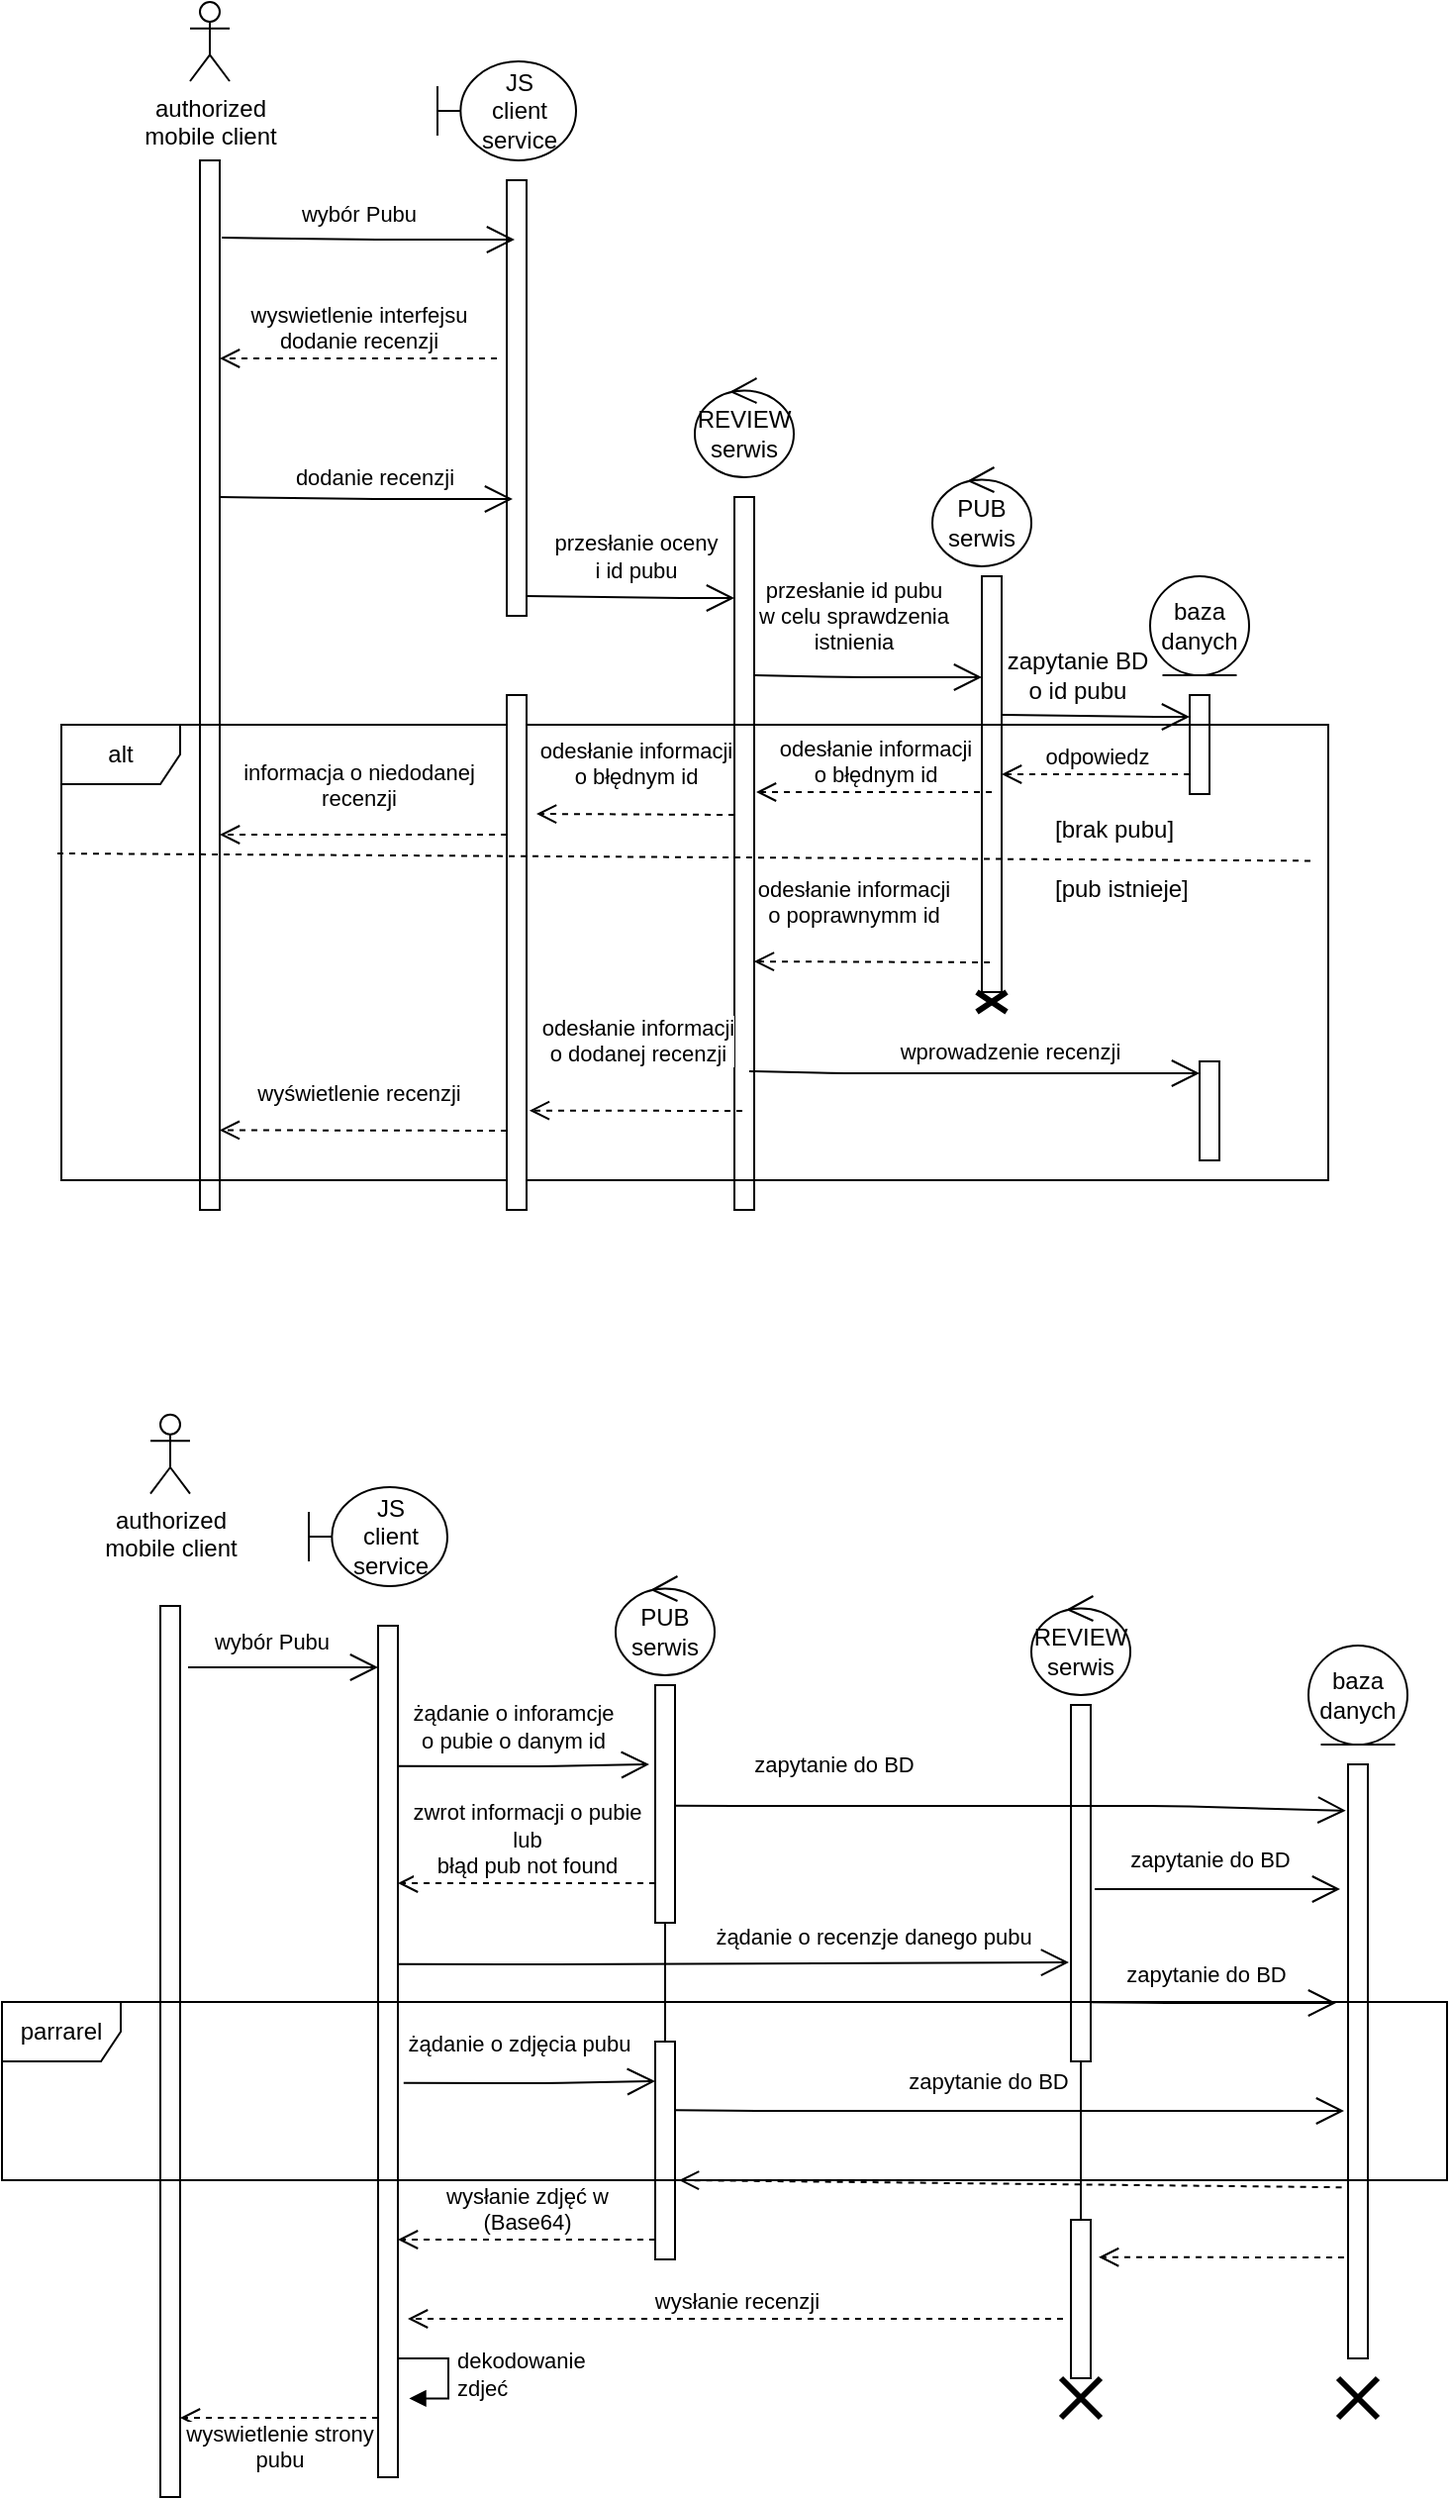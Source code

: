 <mxfile version="10.6.6" type="device"><diagram id="7bcFdvhN90xVcDmCOOD1" name="Page-1"><mxGraphModel dx="1329" dy="807" grid="1" gridSize="10" guides="1" tooltips="1" connect="1" arrows="1" fold="1" page="1" pageScale="1" pageWidth="850" pageHeight="1100" math="0" shadow="0"><root><mxCell id="0"/><mxCell id="1" parent="0"/><mxCell id="plOZRkCtGTWRvUivFxU9-1" value="&lt;div&gt;REVIEW&lt;/div&gt;&lt;div&gt;serwis&lt;br&gt;&lt;/div&gt;" style="ellipse;shape=umlControl;whiteSpace=wrap;html=1;" vertex="1" parent="1"><mxGeometry x="390" y="310" width="50" height="50" as="geometry"/></mxCell><mxCell id="plOZRkCtGTWRvUivFxU9-2" value="&lt;div&gt;JS&lt;/div&gt;&lt;div&gt;client&lt;br&gt;&lt;/div&gt;&lt;div&gt;service&lt;br&gt;&lt;/div&gt;" style="shape=umlBoundary;whiteSpace=wrap;html=1;" vertex="1" parent="1"><mxGeometry x="260" y="150" width="70" height="50" as="geometry"/></mxCell><mxCell id="plOZRkCtGTWRvUivFxU9-3" value="&lt;div&gt;baza danych&lt;/div&gt;" style="ellipse;shape=umlEntity;whiteSpace=wrap;html=1;" vertex="1" parent="1"><mxGeometry x="620" y="410" width="50" height="50" as="geometry"/></mxCell><mxCell id="plOZRkCtGTWRvUivFxU9-4" value="&lt;div&gt;authorized&lt;/div&gt;&lt;div&gt;mobile client&lt;br&gt;&lt;/div&gt;" style="shape=umlActor;verticalLabelPosition=bottom;labelBackgroundColor=#ffffff;verticalAlign=top;html=1;" vertex="1" parent="1"><mxGeometry x="135" y="120" width="20" height="40" as="geometry"/></mxCell><mxCell id="plOZRkCtGTWRvUivFxU9-10" value="" style="html=1;points=[];perimeter=orthogonalPerimeter;" vertex="1" parent="1"><mxGeometry x="295" y="210" width="10" height="220" as="geometry"/></mxCell><mxCell id="plOZRkCtGTWRvUivFxU9-11" value="" style="html=1;points=[];perimeter=orthogonalPerimeter;" vertex="1" parent="1"><mxGeometry x="140" y="200" width="10" height="530" as="geometry"/></mxCell><mxCell id="plOZRkCtGTWRvUivFxU9-15" value="&lt;br&gt;&lt;div&gt;wybór Pubu&lt;/div&gt;" style="endArrow=open;endFill=1;endSize=12;html=1;exitX=1.2;exitY=0.1;exitDx=0;exitDy=0;exitPerimeter=0;" edge="1" parent="1"><mxGeometry x="0.054" y="22" width="160" relative="1" as="geometry"><mxPoint x="151" y="239" as="sourcePoint"/><mxPoint x="299" y="240" as="targetPoint"/><Array as="points"><mxPoint x="229" y="240"/></Array><mxPoint x="-9" y="2" as="offset"/></mxGeometry></mxCell><mxCell id="plOZRkCtGTWRvUivFxU9-16" value="&lt;div&gt;wyswietlenie interfejsu &lt;br&gt;&lt;/div&gt;&lt;div&gt;dodanie recenzji&lt;br&gt;&lt;/div&gt;" style="html=1;verticalAlign=bottom;endArrow=open;dashed=1;endSize=8;" edge="1" parent="1"><mxGeometry relative="1" as="geometry"><mxPoint x="290" y="300" as="sourcePoint"/><mxPoint x="150" y="300" as="targetPoint"/></mxGeometry></mxCell><mxCell id="plOZRkCtGTWRvUivFxU9-18" value="dodanie recenzji" style="endArrow=open;endFill=1;endSize=12;html=1;exitX=1.2;exitY=0.1;exitDx=0;exitDy=0;exitPerimeter=0;" edge="1" parent="1"><mxGeometry x="0.054" y="11" width="160" relative="1" as="geometry"><mxPoint x="150" y="370" as="sourcePoint"/><mxPoint x="298" y="371" as="targetPoint"/><Array as="points"><mxPoint x="228" y="371"/></Array><mxPoint as="offset"/></mxGeometry></mxCell><mxCell id="plOZRkCtGTWRvUivFxU9-19" value="" style="html=1;points=[];perimeter=orthogonalPerimeter;" vertex="1" parent="1"><mxGeometry x="410" y="370" width="10" height="360" as="geometry"/></mxCell><mxCell id="plOZRkCtGTWRvUivFxU9-20" value="&lt;div&gt;przesłanie oceny &lt;br&gt;&lt;/div&gt;&lt;div&gt;i id pubu&lt;br&gt;&lt;/div&gt;" style="endArrow=open;endFill=1;endSize=12;html=1;exitX=1.2;exitY=0.1;exitDx=0;exitDy=0;exitPerimeter=0;" edge="1" parent="1"><mxGeometry x="0.486" y="31" width="160" relative="1" as="geometry"><mxPoint x="305" y="420" as="sourcePoint"/><mxPoint x="410" y="421" as="targetPoint"/><Array as="points"><mxPoint x="383" y="421"/></Array><mxPoint x="-23" y="10" as="offset"/></mxGeometry></mxCell><mxCell id="plOZRkCtGTWRvUivFxU9-21" value="PUB&lt;br&gt;&lt;div&gt;serwis&lt;br&gt;&lt;/div&gt;" style="ellipse;shape=umlControl;whiteSpace=wrap;html=1;" vertex="1" parent="1"><mxGeometry x="510" y="355" width="50" height="50" as="geometry"/></mxCell><mxCell id="plOZRkCtGTWRvUivFxU9-23" value="" style="html=1;points=[];perimeter=orthogonalPerimeter;" vertex="1" parent="1"><mxGeometry x="535" y="410" width="10" height="210" as="geometry"/></mxCell><mxCell id="plOZRkCtGTWRvUivFxU9-24" value="&lt;div&gt;przesłanie id pubu &lt;br&gt;&lt;/div&gt;&lt;div&gt;w celu sprawdzenia &lt;br&gt;&lt;/div&gt;&lt;div&gt;istnienia&lt;br&gt;&lt;/div&gt;" style="endArrow=open;endFill=1;endSize=12;html=1;exitX=1.2;exitY=0.1;exitDx=0;exitDy=0;exitPerimeter=0;" edge="1" parent="1" target="plOZRkCtGTWRvUivFxU9-23"><mxGeometry x="-0.13" y="31" width="160" relative="1" as="geometry"><mxPoint x="420" y="460" as="sourcePoint"/><mxPoint x="530" y="461" as="targetPoint"/><Array as="points"><mxPoint x="465" y="461"/><mxPoint x="498" y="461"/></Array><mxPoint as="offset"/></mxGeometry></mxCell><mxCell id="plOZRkCtGTWRvUivFxU9-26" value="" style="endArrow=open;endFill=1;endSize=12;html=1;exitX=1.2;exitY=0.1;exitDx=0;exitDy=0;exitPerimeter=0;" edge="1" parent="1"><mxGeometry x="1" y="-180" width="160" relative="1" as="geometry"><mxPoint x="545" y="480" as="sourcePoint"/><mxPoint x="640" y="481" as="targetPoint"/><Array as="points"><mxPoint x="623" y="481"/></Array><mxPoint x="170" y="-121" as="offset"/></mxGeometry></mxCell><mxCell id="plOZRkCtGTWRvUivFxU9-27" value="&lt;div&gt;zapytanie BD&lt;/div&gt;&lt;div&gt;o id pubu&lt;br&gt;&lt;/div&gt;" style="text;html=1;resizable=0;points=[];align=center;verticalAlign=middle;labelBackgroundColor=#ffffff;" vertex="1" connectable="0" parent="plOZRkCtGTWRvUivFxU9-26"><mxGeometry x="0.486" y="31" relative="1" as="geometry"><mxPoint x="-33.5" y="10" as="offset"/></mxGeometry></mxCell><mxCell id="plOZRkCtGTWRvUivFxU9-28" value="" style="html=1;points=[];perimeter=orthogonalPerimeter;" vertex="1" parent="1"><mxGeometry x="640" y="470" width="10" height="50" as="geometry"/></mxCell><mxCell id="plOZRkCtGTWRvUivFxU9-29" value="odpowiedz" style="html=1;verticalAlign=bottom;endArrow=open;dashed=1;endSize=8;" edge="1" parent="1" target="plOZRkCtGTWRvUivFxU9-23"><mxGeometry relative="1" as="geometry"><mxPoint x="640" y="510" as="sourcePoint"/><mxPoint x="550" y="510" as="targetPoint"/></mxGeometry></mxCell><mxCell id="plOZRkCtGTWRvUivFxU9-30" value="alt" style="shape=umlFrame;whiteSpace=wrap;html=1;" vertex="1" parent="1"><mxGeometry x="70" y="485" width="640" height="230" as="geometry"/></mxCell><mxCell id="plOZRkCtGTWRvUivFxU9-31" value="&lt;div&gt;odesłanie informacji &lt;br&gt;&lt;/div&gt;&lt;div&gt;o błędnym id&lt;br&gt;&lt;/div&gt;" style="html=1;verticalAlign=bottom;endArrow=open;dashed=1;endSize=8;" edge="1" parent="1"><mxGeometry relative="1" as="geometry"><mxPoint x="540" y="519" as="sourcePoint"/><mxPoint x="421" y="519" as="targetPoint"/></mxGeometry></mxCell><mxCell id="plOZRkCtGTWRvUivFxU9-32" value="" style="html=1;points=[];perimeter=orthogonalPerimeter;" vertex="1" parent="1"><mxGeometry x="295" y="470" width="10" height="260" as="geometry"/></mxCell><mxCell id="plOZRkCtGTWRvUivFxU9-33" value="&lt;div&gt;odesłanie informacji &lt;br&gt;&lt;/div&gt;&lt;div&gt;o błędnym id&lt;br&gt;&lt;/div&gt;" style="html=1;verticalAlign=bottom;endArrow=open;dashed=1;endSize=8;" edge="1" parent="1"><mxGeometry x="0.001" y="-10" relative="1" as="geometry"><mxPoint x="410" y="530.5" as="sourcePoint"/><mxPoint x="310" y="530" as="targetPoint"/><mxPoint as="offset"/></mxGeometry></mxCell><mxCell id="plOZRkCtGTWRvUivFxU9-34" value="&lt;div&gt;informacja o niedodanej&lt;/div&gt;&lt;div&gt;recenzji&lt;br&gt;&lt;/div&gt;" style="html=1;verticalAlign=bottom;endArrow=open;dashed=1;endSize=8;" edge="1" parent="1" target="plOZRkCtGTWRvUivFxU9-11"><mxGeometry x="0.036" y="-10" relative="1" as="geometry"><mxPoint x="295" y="540.5" as="sourcePoint"/><mxPoint x="195" y="540" as="targetPoint"/><mxPoint as="offset"/></mxGeometry></mxCell><mxCell id="plOZRkCtGTWRvUivFxU9-35" value="&lt;div&gt;odesłanie informacji &lt;br&gt;&lt;/div&gt;&lt;div&gt;o poprawnymm id&lt;br&gt;&lt;/div&gt;" style="html=1;verticalAlign=bottom;endArrow=open;dashed=1;endSize=8;entryX=1.1;entryY=0.381;entryDx=0;entryDy=0;entryPerimeter=0;" edge="1" parent="1"><mxGeometry x="0.16" y="-15" relative="1" as="geometry"><mxPoint x="539" y="605" as="sourcePoint"/><mxPoint x="419.931" y="604.552" as="targetPoint"/><mxPoint as="offset"/></mxGeometry></mxCell><mxCell id="plOZRkCtGTWRvUivFxU9-36" value="" style="html=1;points=[];perimeter=orthogonalPerimeter;" vertex="1" parent="1"><mxGeometry x="645" y="655" width="10" height="50" as="geometry"/></mxCell><mxCell id="plOZRkCtGTWRvUivFxU9-37" value="wprowadzenie recenzji" style="endArrow=open;endFill=1;endSize=12;html=1;exitX=1.2;exitY=0.1;exitDx=0;exitDy=0;exitPerimeter=0;" edge="1" parent="1" target="plOZRkCtGTWRvUivFxU9-36"><mxGeometry x="0.157" y="11" width="160" relative="1" as="geometry"><mxPoint x="417.5" y="660" as="sourcePoint"/><mxPoint x="532.5" y="661" as="targetPoint"/><Array as="points"><mxPoint x="462.5" y="661"/><mxPoint x="477.5" y="661"/><mxPoint x="495.5" y="661"/><mxPoint x="517.5" y="661"/></Array><mxPoint as="offset"/></mxGeometry></mxCell><mxCell id="plOZRkCtGTWRvUivFxU9-38" value="" style="shape=umlDestroy;whiteSpace=wrap;html=1;strokeWidth=3;" vertex="1" parent="1"><mxGeometry x="532.5" y="620" width="15" height="10" as="geometry"/></mxCell><mxCell id="plOZRkCtGTWRvUivFxU9-39" value="&lt;div&gt;odesłanie informacji &lt;br&gt;&lt;/div&gt;&lt;div&gt;o dodanej recenzji&lt;br&gt;&lt;/div&gt;" style="html=1;verticalAlign=bottom;endArrow=open;dashed=1;endSize=8;entryX=1.145;entryY=0.807;entryDx=0;entryDy=0;entryPerimeter=0;" edge="1" parent="1" target="plOZRkCtGTWRvUivFxU9-32"><mxGeometry x="-0.019" y="-20" relative="1" as="geometry"><mxPoint x="414" y="680" as="sourcePoint"/><mxPoint x="310" y="680" as="targetPoint"/><mxPoint as="offset"/></mxGeometry></mxCell><mxCell id="plOZRkCtGTWRvUivFxU9-40" value="wyświetlenie recenzji" style="html=1;verticalAlign=bottom;endArrow=open;dashed=1;endSize=8;entryX=0.99;entryY=0.924;entryDx=0;entryDy=0;entryPerimeter=0;" edge="1" parent="1" target="plOZRkCtGTWRvUivFxU9-11"><mxGeometry x="0.034" y="-10" relative="1" as="geometry"><mxPoint x="295" y="690" as="sourcePoint"/><mxPoint x="187.448" y="689.931" as="targetPoint"/><mxPoint as="offset"/></mxGeometry></mxCell><mxCell id="plOZRkCtGTWRvUivFxU9-41" value="" style="endArrow=none;endSize=12;dashed=1;html=1;endFill=0;entryX=1.005;entryY=0.277;entryDx=0;entryDy=0;entryPerimeter=0;" edge="1" parent="1"><mxGeometry width="160" relative="1" as="geometry"><mxPoint x="68" y="550" as="sourcePoint"/><mxPoint x="702" y="553.724" as="targetPoint"/></mxGeometry></mxCell><mxCell id="plOZRkCtGTWRvUivFxU9-42" value="[brak pubu]" style="text;html=1;resizable=0;points=[];autosize=1;align=left;verticalAlign=top;spacingTop=-4;" vertex="1" parent="1"><mxGeometry x="570" y="528" width="80" height="20" as="geometry"/></mxCell><mxCell id="plOZRkCtGTWRvUivFxU9-43" value="[pub istnieje]" style="text;html=1;resizable=0;points=[];autosize=1;align=left;verticalAlign=top;spacingTop=-4;" vertex="1" parent="1"><mxGeometry x="570" y="558" width="80" height="20" as="geometry"/></mxCell><mxCell id="plOZRkCtGTWRvUivFxU9-46" value="" style="html=1;points=[];perimeter=orthogonalPerimeter;" vertex="1" parent="1"><mxGeometry x="120" y="930" width="10" height="450" as="geometry"/></mxCell><mxCell id="plOZRkCtGTWRvUivFxU9-47" value="&lt;div&gt;authorized&lt;/div&gt;&lt;div&gt;mobile client&lt;br&gt;&lt;/div&gt;" style="shape=umlActor;verticalLabelPosition=bottom;labelBackgroundColor=#ffffff;verticalAlign=top;html=1;" vertex="1" parent="1"><mxGeometry x="115" y="833.333" width="20" height="40" as="geometry"/></mxCell><mxCell id="plOZRkCtGTWRvUivFxU9-48" value="&lt;br&gt;&lt;div&gt;wybór Pubu&lt;/div&gt;" style="endArrow=open;endFill=1;endSize=12;html=1;" edge="1" parent="1" target="plOZRkCtGTWRvUivFxU9-50"><mxGeometry x="0.054" y="22" width="160" relative="1" as="geometry"><mxPoint x="134" y="961" as="sourcePoint"/><mxPoint x="270" y="961" as="targetPoint"/><Array as="points"><mxPoint x="200" y="961"/></Array><mxPoint x="-9" y="2" as="offset"/></mxGeometry></mxCell><mxCell id="plOZRkCtGTWRvUivFxU9-49" value="&lt;div&gt;JS&lt;/div&gt;&lt;div&gt;client&lt;br&gt;&lt;/div&gt;&lt;div&gt;service&lt;br&gt;&lt;/div&gt;" style="shape=umlBoundary;whiteSpace=wrap;html=1;" vertex="1" parent="1"><mxGeometry x="195" y="870" width="70" height="50" as="geometry"/></mxCell><mxCell id="plOZRkCtGTWRvUivFxU9-50" value="" style="html=1;points=[];perimeter=orthogonalPerimeter;" vertex="1" parent="1"><mxGeometry x="230" y="940" width="10" height="430" as="geometry"/></mxCell><mxCell id="plOZRkCtGTWRvUivFxU9-51" value="&lt;div&gt;REVIEW&lt;/div&gt;&lt;div&gt;serwis&lt;br&gt;&lt;/div&gt;" style="ellipse;shape=umlControl;whiteSpace=wrap;html=1;" vertex="1" parent="1"><mxGeometry x="560" y="925" width="50" height="50" as="geometry"/></mxCell><mxCell id="plOZRkCtGTWRvUivFxU9-52" value="PUB&lt;br&gt;&lt;div&gt;serwis&lt;br&gt;&lt;/div&gt;" style="ellipse;shape=umlControl;whiteSpace=wrap;html=1;" vertex="1" parent="1"><mxGeometry x="350" y="915" width="50" height="50" as="geometry"/></mxCell><mxCell id="plOZRkCtGTWRvUivFxU9-53" value="&lt;div&gt;baza danych&lt;/div&gt;" style="ellipse;shape=umlEntity;whiteSpace=wrap;html=1;" vertex="1" parent="1"><mxGeometry x="700" y="950" width="50" height="50" as="geometry"/></mxCell><mxCell id="plOZRkCtGTWRvUivFxU9-90" value="" style="edgeStyle=orthogonalEdgeStyle;rounded=0;orthogonalLoop=1;jettySize=auto;html=1;endArrow=none;endFill=0;" edge="1" parent="1" source="plOZRkCtGTWRvUivFxU9-54" target="plOZRkCtGTWRvUivFxU9-71"><mxGeometry relative="1" as="geometry"/></mxCell><mxCell id="plOZRkCtGTWRvUivFxU9-54" value="" style="html=1;points=[];perimeter=orthogonalPerimeter;" vertex="1" parent="1"><mxGeometry x="370" y="970" width="10" height="120" as="geometry"/></mxCell><mxCell id="plOZRkCtGTWRvUivFxU9-92" value="" style="edgeStyle=orthogonalEdgeStyle;rounded=0;orthogonalLoop=1;jettySize=auto;html=1;endArrow=none;endFill=0;" edge="1" parent="1" source="plOZRkCtGTWRvUivFxU9-55" target="plOZRkCtGTWRvUivFxU9-91"><mxGeometry relative="1" as="geometry"/></mxCell><mxCell id="plOZRkCtGTWRvUivFxU9-55" value="" style="html=1;points=[];perimeter=orthogonalPerimeter;" vertex="1" parent="1"><mxGeometry x="580" y="980" width="10" height="180" as="geometry"/></mxCell><mxCell id="plOZRkCtGTWRvUivFxU9-91" value="" style="html=1;points=[];perimeter=orthogonalPerimeter;" vertex="1" parent="1"><mxGeometry x="580" y="1240" width="10" height="80" as="geometry"/></mxCell><mxCell id="plOZRkCtGTWRvUivFxU9-56" value="" style="html=1;points=[];perimeter=orthogonalPerimeter;" vertex="1" parent="1"><mxGeometry x="720" y="1010" width="10" height="300" as="geometry"/></mxCell><mxCell id="plOZRkCtGTWRvUivFxU9-58" value="&lt;div&gt;żądanie o inforamcje&lt;/div&gt;&lt;div&gt;o pubie o danym id&lt;br&gt;&lt;/div&gt;" style="endArrow=open;endFill=1;endSize=12;html=1;exitX=1;exitY=0.094;exitDx=0;exitDy=0;exitPerimeter=0;" edge="1" parent="1"><mxGeometry x="0.054" y="22" width="160" relative="1" as="geometry"><mxPoint x="239.897" y="1010.931" as="sourcePoint"/><mxPoint x="367" y="1010" as="targetPoint"/><Array as="points"><mxPoint x="310" y="1011"/></Array><mxPoint x="-9" y="2" as="offset"/></mxGeometry></mxCell><mxCell id="plOZRkCtGTWRvUivFxU9-59" value="zapytanie do BD" style="endArrow=open;endFill=1;endSize=12;html=1;exitX=1;exitY=0.094;exitDx=0;exitDy=0;exitPerimeter=0;entryX=-0.114;entryY=0.078;entryDx=0;entryDy=0;entryPerimeter=0;" edge="1" parent="1" target="plOZRkCtGTWRvUivFxU9-56"><mxGeometry x="-0.526" y="21" width="160" relative="1" as="geometry"><mxPoint x="379.897" y="1030.931" as="sourcePoint"/><mxPoint x="710" y="1030" as="targetPoint"/><Array as="points"><mxPoint x="420" y="1031"/><mxPoint x="630" y="1031"/></Array><mxPoint as="offset"/></mxGeometry></mxCell><mxCell id="plOZRkCtGTWRvUivFxU9-63" value="&lt;div&gt;zwrot informacji o pubie&lt;/div&gt;&lt;div&gt;lub&lt;/div&gt;&lt;div&gt;błąd pub not found&lt;br&gt;&lt;/div&gt;" style="html=1;verticalAlign=bottom;endArrow=open;dashed=1;endSize=8;" edge="1" parent="1"><mxGeometry relative="1" as="geometry"><mxPoint x="370" y="1070" as="sourcePoint"/><mxPoint x="240" y="1070" as="targetPoint"/></mxGeometry></mxCell><mxCell id="plOZRkCtGTWRvUivFxU9-64" value="żądanie o recenzje danego pubu" style="endArrow=open;endFill=1;endSize=12;html=1;exitX=1;exitY=0.094;exitDx=0;exitDy=0;exitPerimeter=0;" edge="1" parent="1"><mxGeometry x="0.415" y="13" width="160" relative="1" as="geometry"><mxPoint x="239.897" y="1110.931" as="sourcePoint"/><mxPoint x="579" y="1110" as="targetPoint"/><Array as="points"><mxPoint x="310" y="1111"/></Array><mxPoint as="offset"/></mxGeometry></mxCell><mxCell id="plOZRkCtGTWRvUivFxU9-66" value="zapytanie do BD" style="endArrow=open;endFill=1;endSize=12;html=1;" edge="1" parent="1"><mxGeometry x="-0.065" y="15" width="160" relative="1" as="geometry"><mxPoint x="592" y="1073" as="sourcePoint"/><mxPoint x="716" y="1073" as="targetPoint"/><Array as="points"><mxPoint x="630" y="1073"/><mxPoint x="680" y="1073"/></Array><mxPoint as="offset"/></mxGeometry></mxCell><mxCell id="plOZRkCtGTWRvUivFxU9-69" value="zapytanie do BD" style="endArrow=open;endFill=1;endSize=12;html=1;exitX=1.197;exitY=0.44;exitDx=0;exitDy=0;exitPerimeter=0;" edge="1" parent="1"><mxGeometry x="-0.065" y="15" width="160" relative="1" as="geometry"><mxPoint x="589.966" y="1130.155" as="sourcePoint"/><mxPoint x="714" y="1130.5" as="targetPoint"/><Array as="points"><mxPoint x="628" y="1130.5"/><mxPoint x="678" y="1130.5"/></Array><mxPoint as="offset"/></mxGeometry></mxCell><mxCell id="plOZRkCtGTWRvUivFxU9-71" value="" style="html=1;points=[];perimeter=orthogonalPerimeter;" vertex="1" parent="1"><mxGeometry x="370" y="1150" width="10" height="110" as="geometry"/></mxCell><mxCell id="plOZRkCtGTWRvUivFxU9-74" value="&lt;div&gt;żądanie o zdjęcia pubu&lt;br&gt;&lt;/div&gt;" style="endArrow=open;endFill=1;endSize=12;html=1;exitX=1;exitY=0.094;exitDx=0;exitDy=0;exitPerimeter=0;" edge="1" parent="1"><mxGeometry x="0.054" y="22" width="160" relative="1" as="geometry"><mxPoint x="242.897" y="1170.931" as="sourcePoint"/><mxPoint x="370" y="1170" as="targetPoint"/><Array as="points"><mxPoint x="313" y="1171"/></Array><mxPoint x="-9" y="2" as="offset"/></mxGeometry></mxCell><mxCell id="plOZRkCtGTWRvUivFxU9-75" value="zapytanie do BD" style="endArrow=open;endFill=1;endSize=12;html=1;exitX=1.197;exitY=0.44;exitDx=0;exitDy=0;exitPerimeter=0;" edge="1" parent="1"><mxGeometry x="-0.065" y="15" width="160" relative="1" as="geometry"><mxPoint x="379.966" y="1184.655" as="sourcePoint"/><mxPoint x="718" y="1185" as="targetPoint"/><Array as="points"><mxPoint x="418" y="1185"/><mxPoint x="468" y="1185"/></Array><mxPoint as="offset"/></mxGeometry></mxCell><mxCell id="plOZRkCtGTWRvUivFxU9-82" value="" style="html=1;verticalAlign=bottom;endArrow=open;dashed=1;endSize=8;exitX=-0.321;exitY=0.712;exitDx=0;exitDy=0;exitPerimeter=0;" edge="1" parent="1" source="plOZRkCtGTWRvUivFxU9-56"><mxGeometry relative="1" as="geometry"><mxPoint x="739.552" y="1169.897" as="sourcePoint"/><mxPoint x="382" y="1220" as="targetPoint"/></mxGeometry></mxCell><mxCell id="plOZRkCtGTWRvUivFxU9-84" value="" style="html=1;verticalAlign=bottom;endArrow=open;dashed=1;endSize=8;entryX=0.903;entryY=0.105;entryDx=0;entryDy=0;entryPerimeter=0;" edge="1" parent="1"><mxGeometry relative="1" as="geometry"><mxPoint x="718" y="1259" as="sourcePoint"/><mxPoint x="594.034" y="1258.862" as="targetPoint"/></mxGeometry></mxCell><mxCell id="plOZRkCtGTWRvUivFxU9-87" value="&lt;div&gt;wysłanie zdjęć w &lt;br&gt;&lt;/div&gt;&lt;div&gt;(Base64)&lt;br&gt;&lt;/div&gt;" style="html=1;verticalAlign=bottom;endArrow=open;dashed=1;endSize=8;" edge="1" parent="1"><mxGeometry relative="1" as="geometry"><mxPoint x="370" y="1250" as="sourcePoint"/><mxPoint x="240" y="1250" as="targetPoint"/></mxGeometry></mxCell><mxCell id="plOZRkCtGTWRvUivFxU9-93" value="wysłanie recenzji" style="html=1;verticalAlign=bottom;endArrow=open;dashed=1;endSize=8;" edge="1" parent="1"><mxGeometry x="-0.0" relative="1" as="geometry"><mxPoint x="576" y="1290" as="sourcePoint"/><mxPoint x="245" y="1290.0" as="targetPoint"/><mxPoint as="offset"/></mxGeometry></mxCell><mxCell id="plOZRkCtGTWRvUivFxU9-95" value="&lt;div&gt;dekodowanie&lt;/div&gt;&lt;div&gt;zdjeć&lt;br&gt;&lt;/div&gt;" style="edgeStyle=orthogonalEdgeStyle;html=1;align=left;spacingLeft=2;endArrow=block;rounded=0;entryX=1;entryY=0;" edge="1" parent="1"><mxGeometry relative="1" as="geometry"><mxPoint x="240.5" y="1310" as="sourcePoint"/><Array as="points"><mxPoint x="265.5" y="1310"/></Array><mxPoint x="245.741" y="1330.241" as="targetPoint"/></mxGeometry></mxCell><mxCell id="plOZRkCtGTWRvUivFxU9-96" value="&lt;div&gt;wyswietlenie strony&lt;/div&gt;&lt;div&gt;pubu&lt;br&gt;&lt;/div&gt;" style="html=1;verticalAlign=bottom;endArrow=open;dashed=1;endSize=8;" edge="1" parent="1"><mxGeometry y="30" relative="1" as="geometry"><mxPoint x="230" y="1340" as="sourcePoint"/><mxPoint x="130" y="1340.0" as="targetPoint"/><mxPoint as="offset"/></mxGeometry></mxCell><mxCell id="plOZRkCtGTWRvUivFxU9-97" value="" style="shape=umlDestroy;whiteSpace=wrap;html=1;strokeWidth=3;" vertex="1" parent="1"><mxGeometry x="715" y="1320" width="20" height="20" as="geometry"/></mxCell><mxCell id="plOZRkCtGTWRvUivFxU9-98" value="" style="shape=umlDestroy;whiteSpace=wrap;html=1;strokeWidth=3;" vertex="1" parent="1"><mxGeometry x="575" y="1320" width="20" height="20" as="geometry"/></mxCell><mxCell id="plOZRkCtGTWRvUivFxU9-101" value="parrarel" style="shape=umlFrame;whiteSpace=wrap;html=1;" vertex="1" parent="1"><mxGeometry x="40" y="1130" width="730" height="90" as="geometry"/></mxCell></root></mxGraphModel></diagram></mxfile>